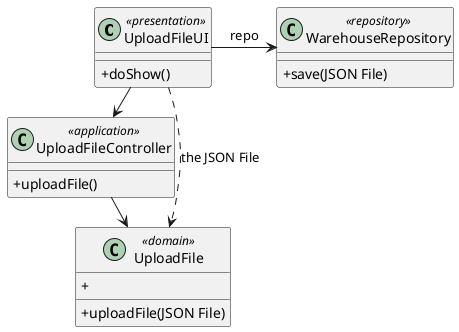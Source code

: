 @startuml
skinparam classAttributeIconSize 0

class UploadFileUI <<presentation>> {
    +doShow()
}

class UploadFileController <<application>> {
    +uploadFile()
}

class WarehouseRepository <<repository>> {
  +save(JSON File)
}

class UploadFile <<domain>>{
   +uploadFile(JSON File)
   +
}

UploadFileUI -> UploadFileController : theController
UploadFileUI -> WarehouseRepository : repo
UploadFileController -> UploadFile : the JSON File
UploadFileUI ..> UploadFile : the JSON File

@enduml